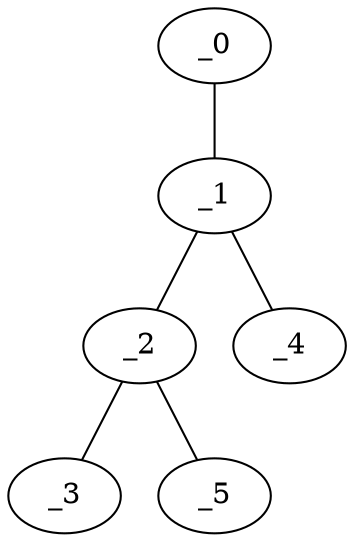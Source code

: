 graph ZP1_0101 {
	_0	 [x="0.378624",
		y="2.92327"];
	_1	 [x="2.51",
		y="2.99"];
	_0 -- _1;
	_2	 [x="0.51",
		y="0.49"];
	_1 -- _2;
	_4	 [x="1.11701",
		y="0.129778"];
	_1 -- _4;
	_3	 [x="2.58838",
		y="0.448814"];
	_2 -- _3;
	_5	 [x="0.951889",
		y="0.094651"];
	_2 -- _5;
}
